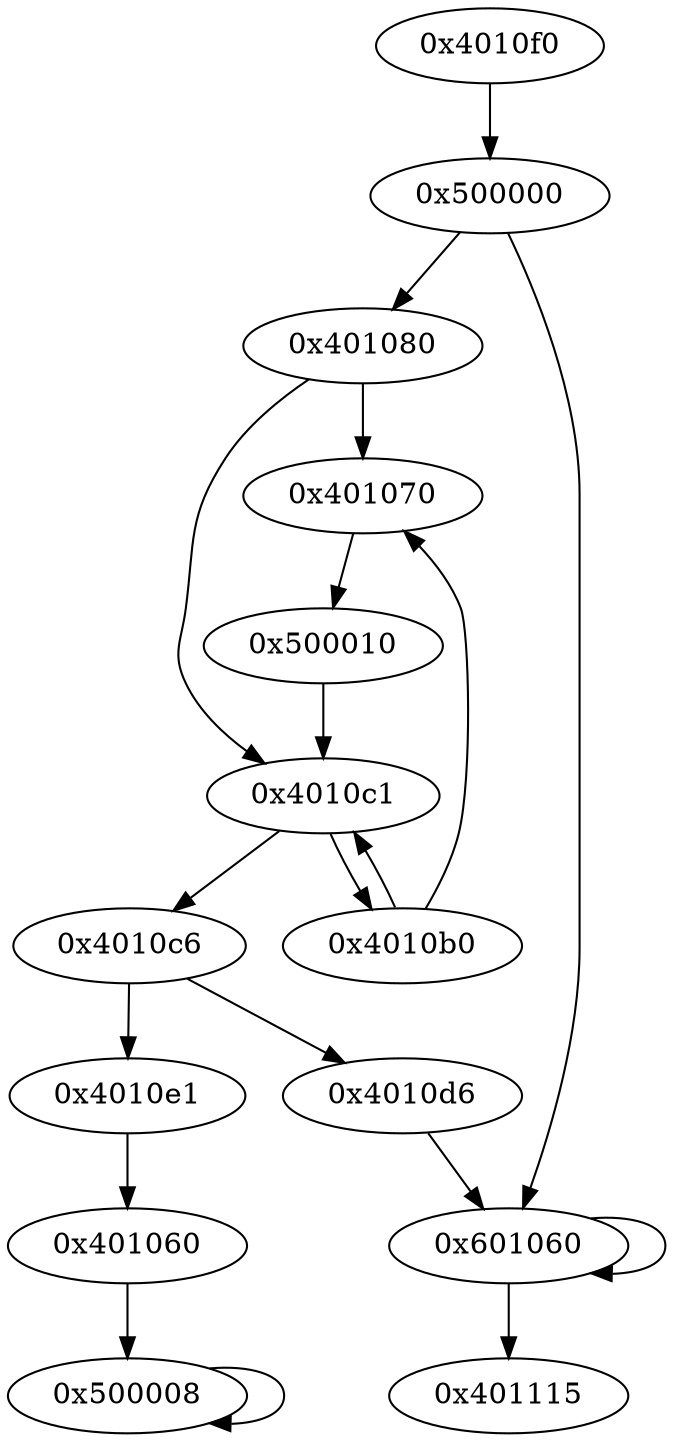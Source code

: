 digraph {
"4010f0" [label="0x4010f0"];
500000 [label="0x500000"];
401080 [label="0x401080"];
401070 [label="0x401070"];
500010 [label="0x500010"];
"4010c1" [label="0x4010c1"];
"4010b0" [label="0x4010b0"];
"4010c6" [label="0x4010c6"];
"4010d6" [label="0x4010d6"];
"4010e1" [label="0x4010e1"];
601060 [label="0x601060"];
401060 [label="0x401060"];
500008 [label="0x500008"];
401115 [label="0x401115"];
"4010f0" -> 500000;
500000 -> 401080;
500000 -> 601060;
401080 -> 401070;
401080 -> "4010c1";
401070 -> 500010;
500010 -> "4010c1";
"4010c1" -> "4010b0";
"4010c1" -> "4010c6";
"4010b0" -> 401070;
"4010b0" -> "4010c1";
"4010c6" -> "4010d6";
"4010c6" -> "4010e1";
"4010d6" -> 601060;
"4010e1" -> 401060;
601060 -> 601060;
601060 -> 401115;
401060 -> 500008;
500008 -> 500008;
}
